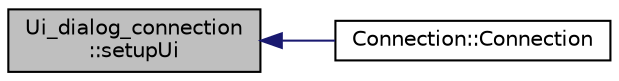 digraph "Ui_dialog_connection::setupUi"
{
  edge [fontname="Helvetica",fontsize="10",labelfontname="Helvetica",labelfontsize="10"];
  node [fontname="Helvetica",fontsize="10",shape=record];
  rankdir="LR";
  Node6 [label="Ui_dialog_connection\l::setupUi",height=0.2,width=0.4,color="black", fillcolor="grey75", style="filled", fontcolor="black"];
  Node6 -> Node7 [dir="back",color="midnightblue",fontsize="10",style="solid",fontname="Helvetica"];
  Node7 [label="Connection::Connection",height=0.2,width=0.4,color="black", fillcolor="white", style="filled",URL="$class_connection.html#a1ff853aa94958baa1004ec77164e0655",tooltip="Konstruktor parametryczny klasy Connection. "];
}
